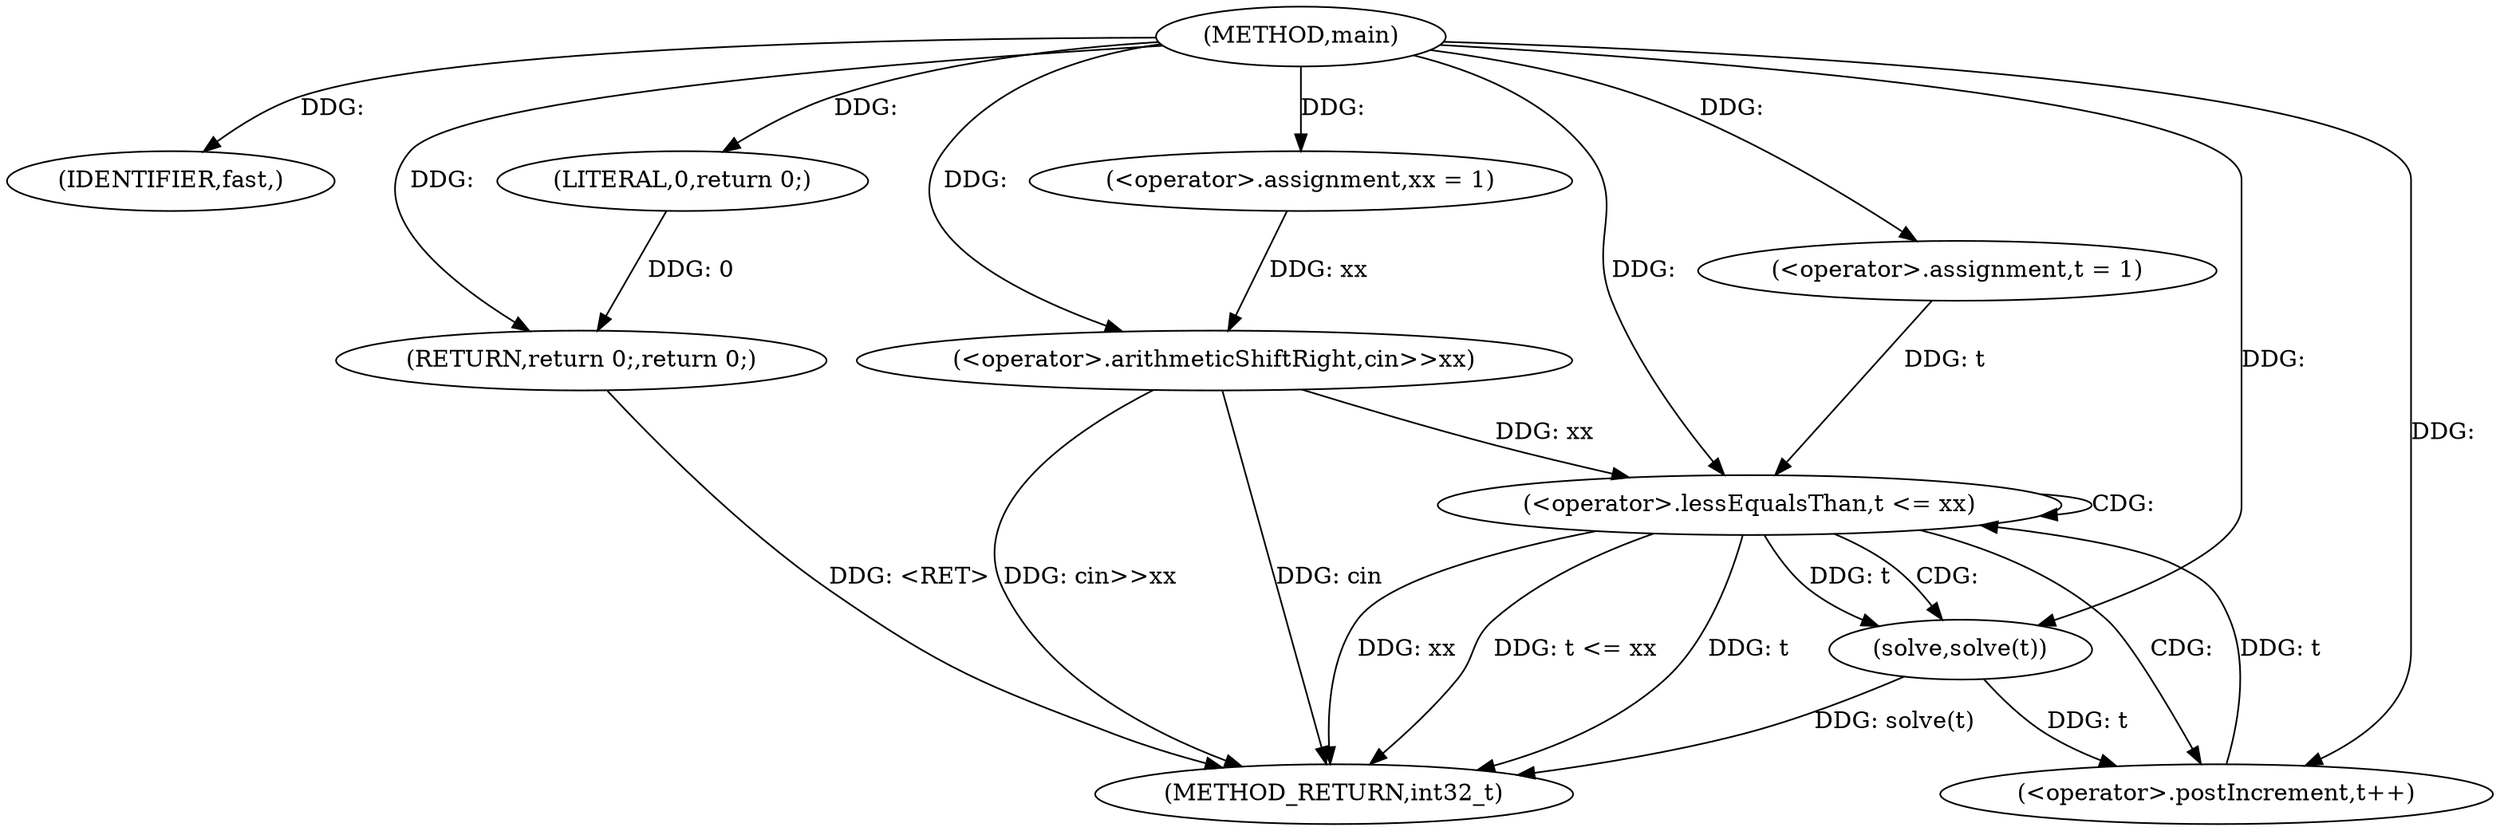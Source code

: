 digraph "main" {  
"1000241" [label = "(METHOD,main)" ]
"1000266" [label = "(METHOD_RETURN,int32_t)" ]
"1000243" [label = "(IDENTIFIER,fast,)" ]
"1000245" [label = "(<operator>.assignment,xx = 1)" ]
"1000248" [label = "(<operator>.arithmeticShiftRight,cin>>xx)" ]
"1000264" [label = "(RETURN,return 0;,return 0;)" ]
"1000253" [label = "(<operator>.assignment,t = 1)" ]
"1000256" [label = "(<operator>.lessEqualsThan,t <= xx)" ]
"1000259" [label = "(<operator>.postIncrement,t++)" ]
"1000265" [label = "(LITERAL,0,return 0;)" ]
"1000262" [label = "(solve,solve(t))" ]
  "1000248" -> "1000266"  [ label = "DDG: cin>>xx"] 
  "1000256" -> "1000266"  [ label = "DDG: t"] 
  "1000256" -> "1000266"  [ label = "DDG: xx"] 
  "1000256" -> "1000266"  [ label = "DDG: t <= xx"] 
  "1000262" -> "1000266"  [ label = "DDG: solve(t)"] 
  "1000264" -> "1000266"  [ label = "DDG: <RET>"] 
  "1000248" -> "1000266"  [ label = "DDG: cin"] 
  "1000241" -> "1000243"  [ label = "DDG: "] 
  "1000241" -> "1000245"  [ label = "DDG: "] 
  "1000265" -> "1000264"  [ label = "DDG: 0"] 
  "1000241" -> "1000264"  [ label = "DDG: "] 
  "1000241" -> "1000248"  [ label = "DDG: "] 
  "1000245" -> "1000248"  [ label = "DDG: xx"] 
  "1000241" -> "1000253"  [ label = "DDG: "] 
  "1000241" -> "1000265"  [ label = "DDG: "] 
  "1000253" -> "1000256"  [ label = "DDG: t"] 
  "1000259" -> "1000256"  [ label = "DDG: t"] 
  "1000241" -> "1000256"  [ label = "DDG: "] 
  "1000248" -> "1000256"  [ label = "DDG: xx"] 
  "1000262" -> "1000259"  [ label = "DDG: t"] 
  "1000241" -> "1000259"  [ label = "DDG: "] 
  "1000256" -> "1000262"  [ label = "DDG: t"] 
  "1000241" -> "1000262"  [ label = "DDG: "] 
  "1000256" -> "1000256"  [ label = "CDG: "] 
  "1000256" -> "1000262"  [ label = "CDG: "] 
  "1000256" -> "1000259"  [ label = "CDG: "] 
}
